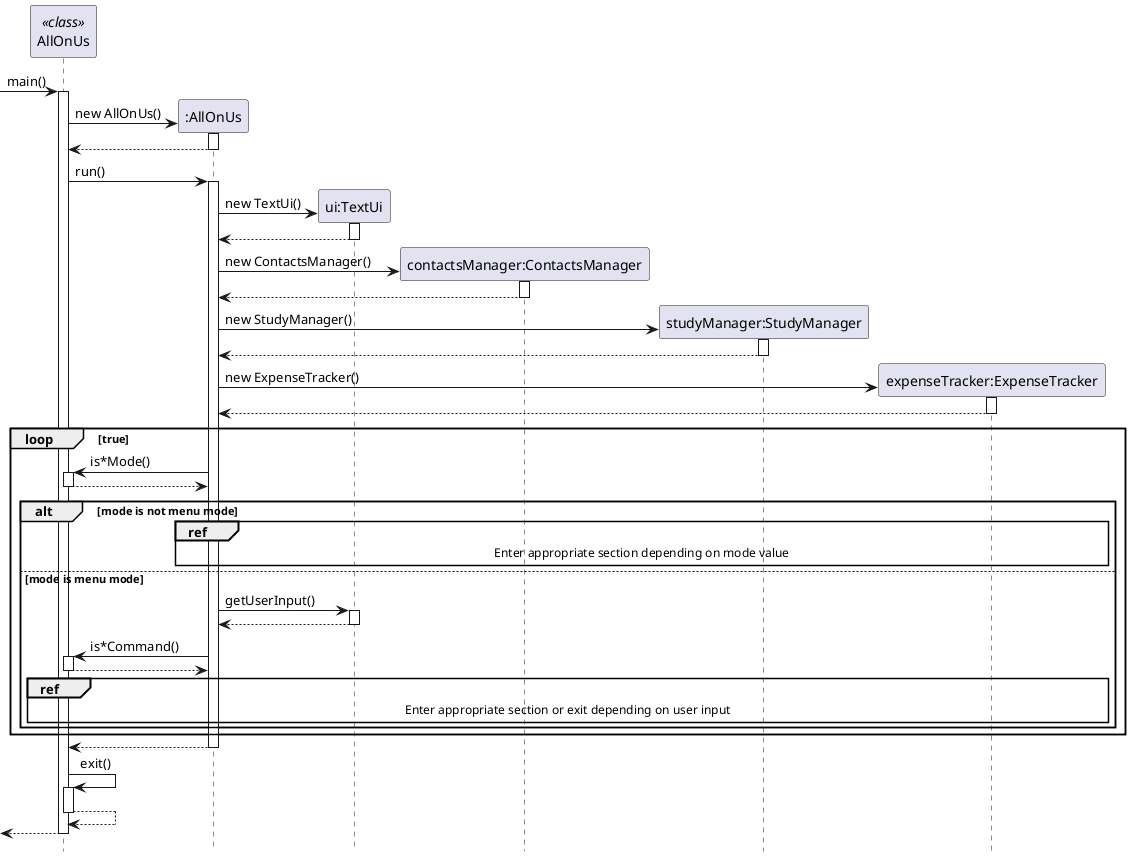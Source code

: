 @startuml
'https://plantuml.com/sequence-diagram

participant "AllOnUs" <<class>>
participant ":AllOnUs"
participant "ui:TextUi"
participant "contactsManager:ContactsManager"
participant "studyManager:StudyManager"
participant "expenseTracker:ExpenseTracker"

hide footbox
-> "AllOnUs"++ : main()
"AllOnUs" -> ":AllOnUs" **: new AllOnUs()
activate ":AllOnUs"
":AllOnUs" --> "AllOnUs"--

"AllOnUs" -> ":AllOnUs"++: run()

":AllOnUs" -> "ui:TextUi" **: new TextUi()
activate "ui:TextUi"
"ui:TextUi" --> ":AllOnUs"--

":AllOnUs" -> "contactsManager:ContactsManager" **: new ContactsManager()
activate "contactsManager:ContactsManager"
"contactsManager:ContactsManager" --> ":AllOnUs"--

":AllOnUs" -> "studyManager:StudyManager" **: new StudyManager()
activate "studyManager:StudyManager"
"studyManager:StudyManager" --> ":AllOnUs"--

":AllOnUs" -> "expenseTracker:ExpenseTracker" **: new ExpenseTracker()
activate "expenseTracker:ExpenseTracker"
"expenseTracker:ExpenseTracker" --> ":AllOnUs"--

loop true
    ":AllOnUs" -> "AllOnUs"++ : is*Mode()
    "AllOnUs" --> ":AllOnUs"--
    alt mode is not menu mode
        ref over "contactsManager:ContactsManager", "studyManager:StudyManager", "expenseTracker:ExpenseTracker",":AllOnUs": Enter appropriate section depending on mode value
    else mode is menu mode
        ":AllOnUs" -> "ui:TextUi"++ : getUserInput()
        "ui:TextUi" --> ":AllOnUs" -- :
        ":AllOnUs" -> "AllOnUs"++ : is*Command()
        "AllOnUs" --> ":AllOnUs"--
        ref over "contactsManager:ContactsManager", "studyManager:StudyManager", "expenseTracker:ExpenseTracker","AllOnUs",":AllOnUs": Enter appropriate section or exit depending on user input
    end
end
":AllOnUs" --> "AllOnUs"--
"AllOnUs" -> "AllOnUs"++ : exit()
"AllOnUs" --> "AllOnUs" --:
<--"AllOnUs" --:


deactivate "AllOnUs"

@enduml